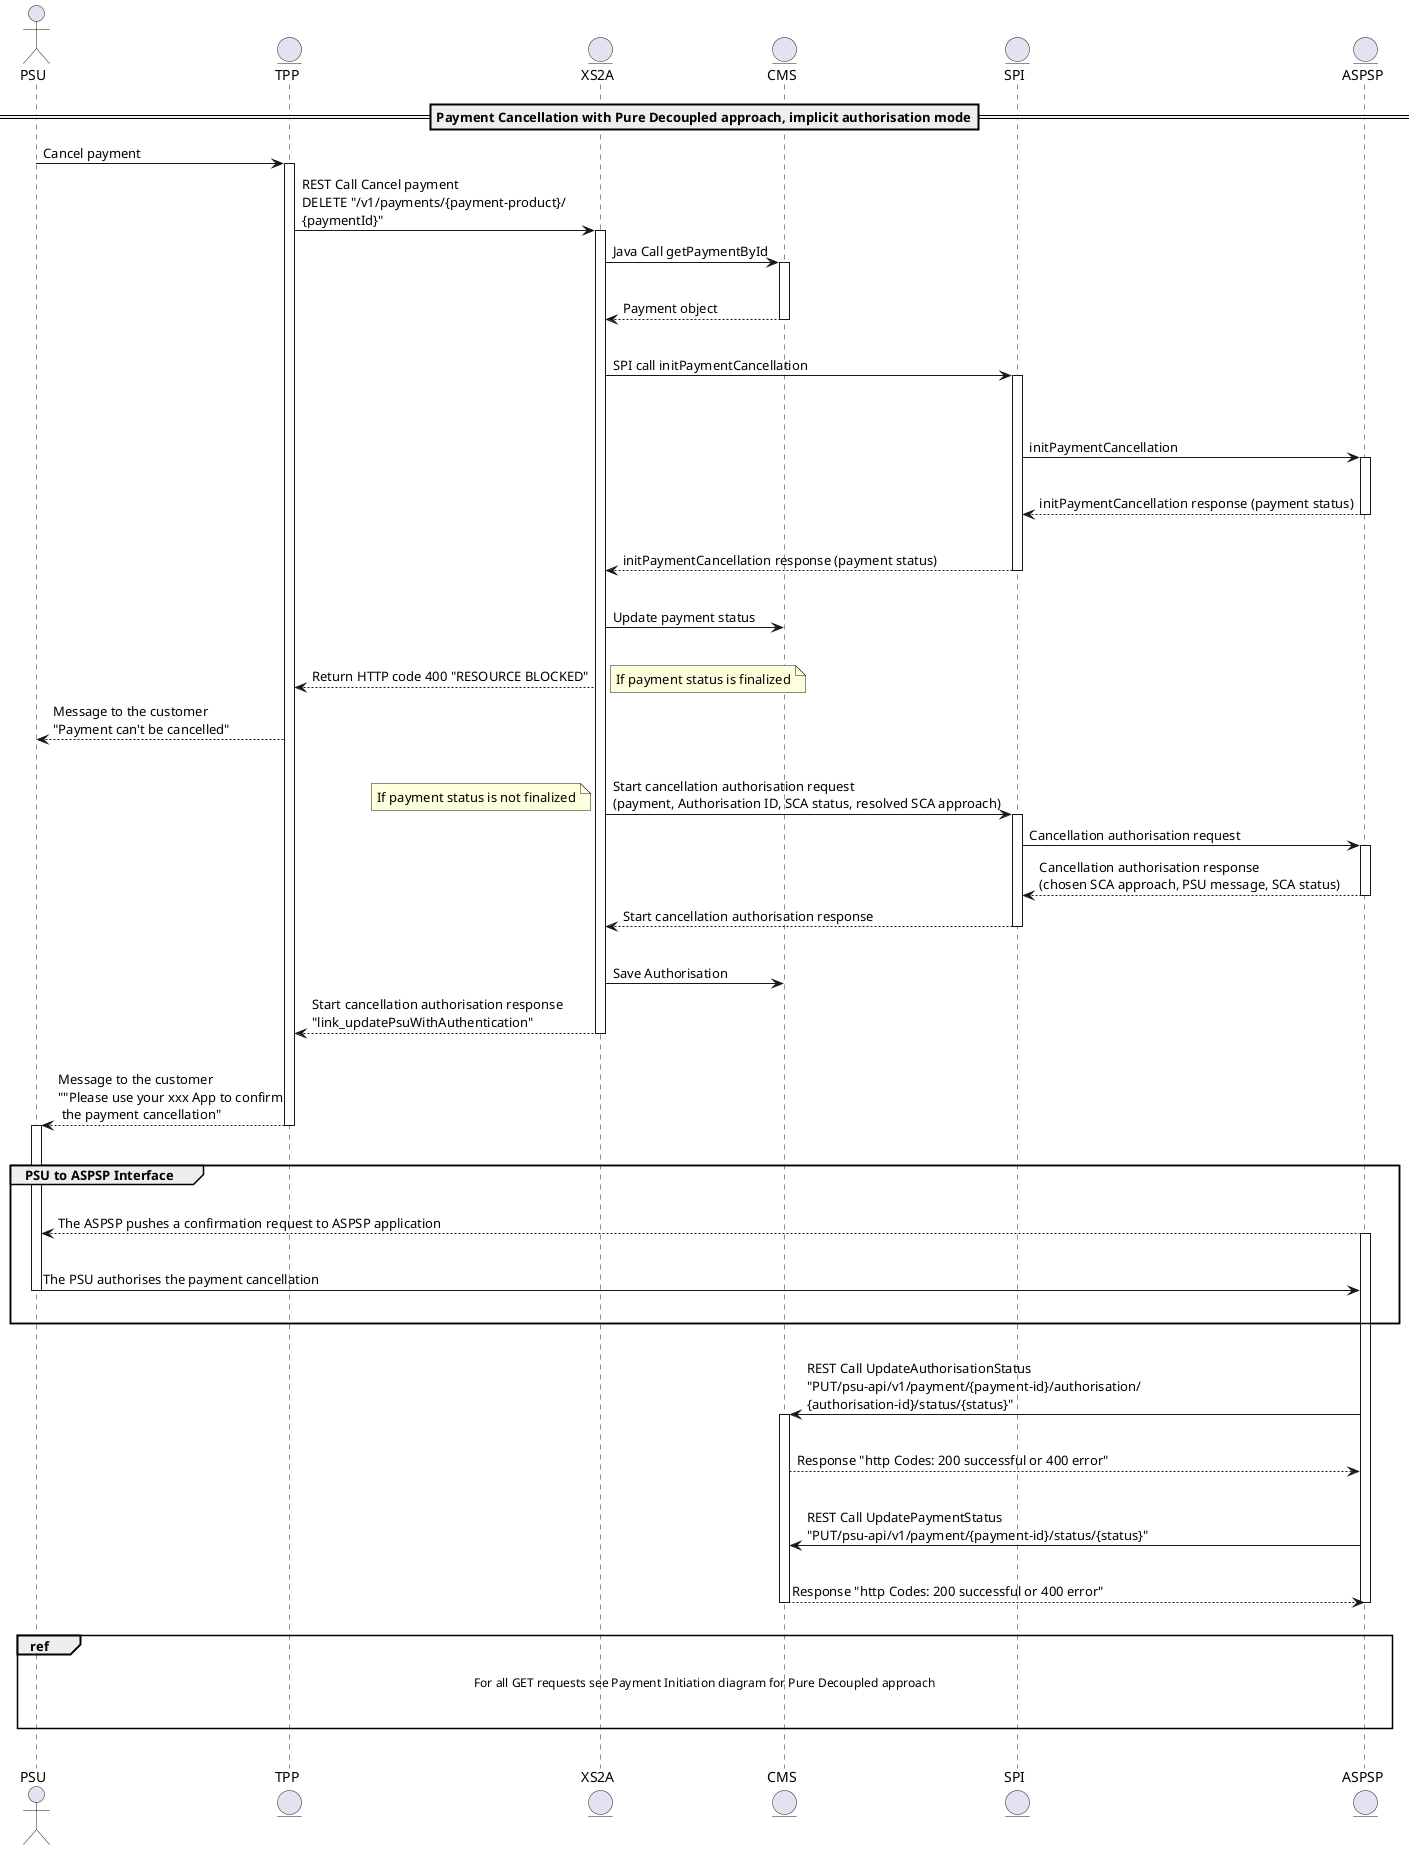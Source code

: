 @startuml
actor PSU
entity TPP
entity XS2A
entity CMS
entity SPI
entity ASPSP
== Payment Cancellation with Pure Decoupled approach, implicit authorisation mode==

PSU->TPP: Cancel payment

activate TPP
TPP -> XS2A: REST Call Cancel payment\nDELETE "/v1/payments/{payment-product}/\n{paymentId}"
activate XS2A
XS2A->CMS: Java Call getPaymentById
activate CMS
|||
CMS-->XS2A: Payment object
|||
deactivate CMS
XS2A->SPI: SPI call initPaymentCancellation
|||
activate SPI
|||
SPI->ASPSP: initPaymentCancellation
activate ASPSP
|||
ASPSP-->SPI: initPaymentCancellation response (payment status)
|||
deactivate ASPSP

SPI-->XS2A: initPaymentCancellation response (payment status)
deactivate SPI
|||
XS2A->CMS: Update payment status
|||
XS2A-->TPP: Return HTTP code 400 "RESOURCE BLOCKED"
note right
         If payment status is finalized
end note
TPP-->PSU: Message to the customer\n"Payment can't be cancelled"

|||
XS2A->SPI: Start cancellation authorisation request \n(payment, Authorisation ID, SCA status, resolved SCA approach)
note left
         If payment status is not finalized
end note
activate SPI
SPI->ASPSP: Cancellation authorisation request
activate ASPSP
ASPSP-->SPI: Cancellation authorisation response \n(chosen SCA approach, PSU message, SCA status)
deactivate ASPSP
SPI-->XS2A: Start cancellation authorisation response
deactivate SPI
|||
XS2A->CMS: Save Authorisation
XS2A-->TPP:Start cancellation authorisation response\n"link_updatePsuWithAuthentication"
deactivate XS2A
|||
TPP-->PSU: Message to the customer\n""Please use your xxx App to confirm\n the payment cancellation"
deactivate TPP
activate PSU
|||

group PSU to ASPSP Interface
|||
ASPSP-->PSU: The ASPSP pushes a confirmation request to ASPSP application
activate ASPSP
|||
PSU->ASPSP: The PSU authorises the payment cancellation
deactivate PSU
|||
end group
activate ASPSP
|||
ASPSP->CMS: REST Call UpdateAuthorisationStatus\n"PUT/psu-api/v1/payment/{payment-id}/authorisation/\n{authorisation-id}/status/{status}"
activate CMS
|||
CMS-->ASPSP: Response "http Codes: 200 successful or 400 error"
|||
ASPSP->CMS: REST Call UpdatePaymentStatus\n"PUT/psu-api/v1/payment/{payment-id}/status/{status}"
|||
CMS-->ASPSP: Response "http Codes: 200 successful or 400 error"
deactivate CMS
deactivate ASPSP
|||
ref over PSU, ASPSP

For all GET requests see Payment Initiation diagram for Pure Decoupled approach


end ref
|||
@enduml
